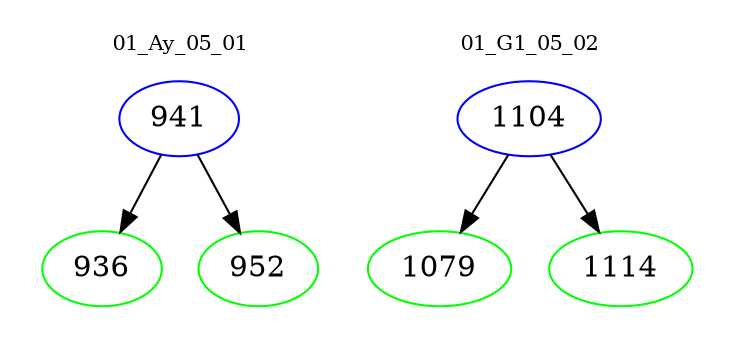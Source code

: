digraph{
subgraph cluster_0 {
color = white
label = "01_Ay_05_01";
fontsize=10;
T0_941 [label="941", color="blue"]
T0_941 -> T0_936 [color="black"]
T0_936 [label="936", color="green"]
T0_941 -> T0_952 [color="black"]
T0_952 [label="952", color="green"]
}
subgraph cluster_1 {
color = white
label = "01_G1_05_02";
fontsize=10;
T1_1104 [label="1104", color="blue"]
T1_1104 -> T1_1079 [color="black"]
T1_1079 [label="1079", color="green"]
T1_1104 -> T1_1114 [color="black"]
T1_1114 [label="1114", color="green"]
}
}

